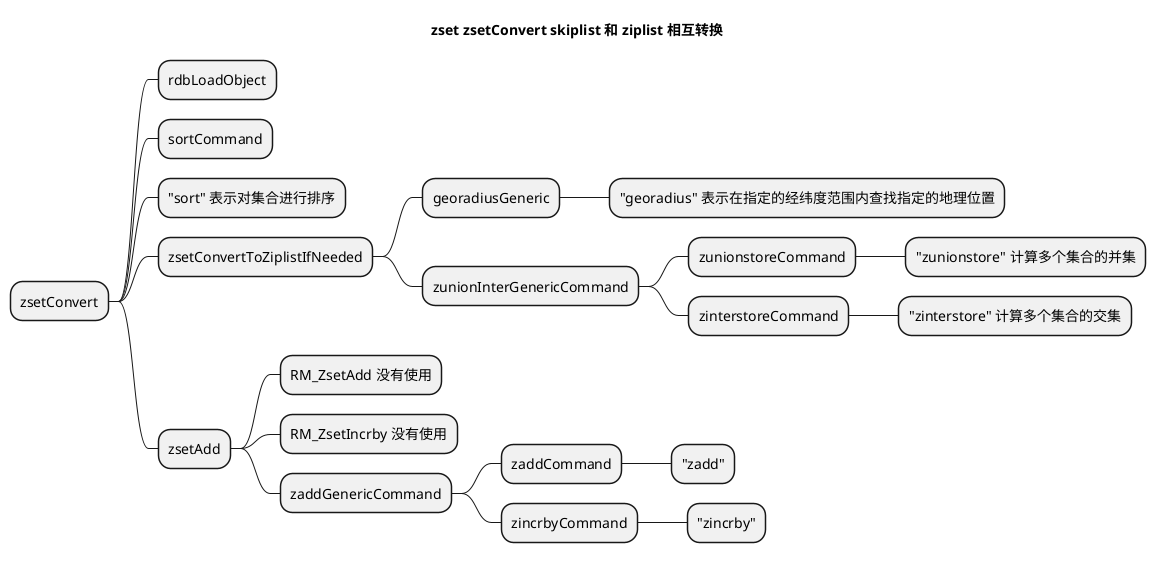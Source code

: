 @startmindmap
title zset zsetConvert skiplist 和 ziplist 相互转换
* zsetConvert
** rdbLoadObject
** sortCommand
** "sort" 表示对集合进行排序

** zsetConvertToZiplistIfNeeded
*** georadiusGeneric
**** "georadius" 表示在指定的经纬度范围内查找指定的地理位置
*** zunionInterGenericCommand
**** zunionstoreCommand
***** "zunionstore" 计算多个集合的并集
**** zinterstoreCommand
***** "zinterstore" 计算多个集合的交集


** zsetAdd
*** RM_ZsetAdd 没有使用
*** RM_ZsetIncrby 没有使用
*** zaddGenericCommand
**** zaddCommand
***** "zadd"
**** zincrbyCommand
***** "zincrby"

@endmindmap